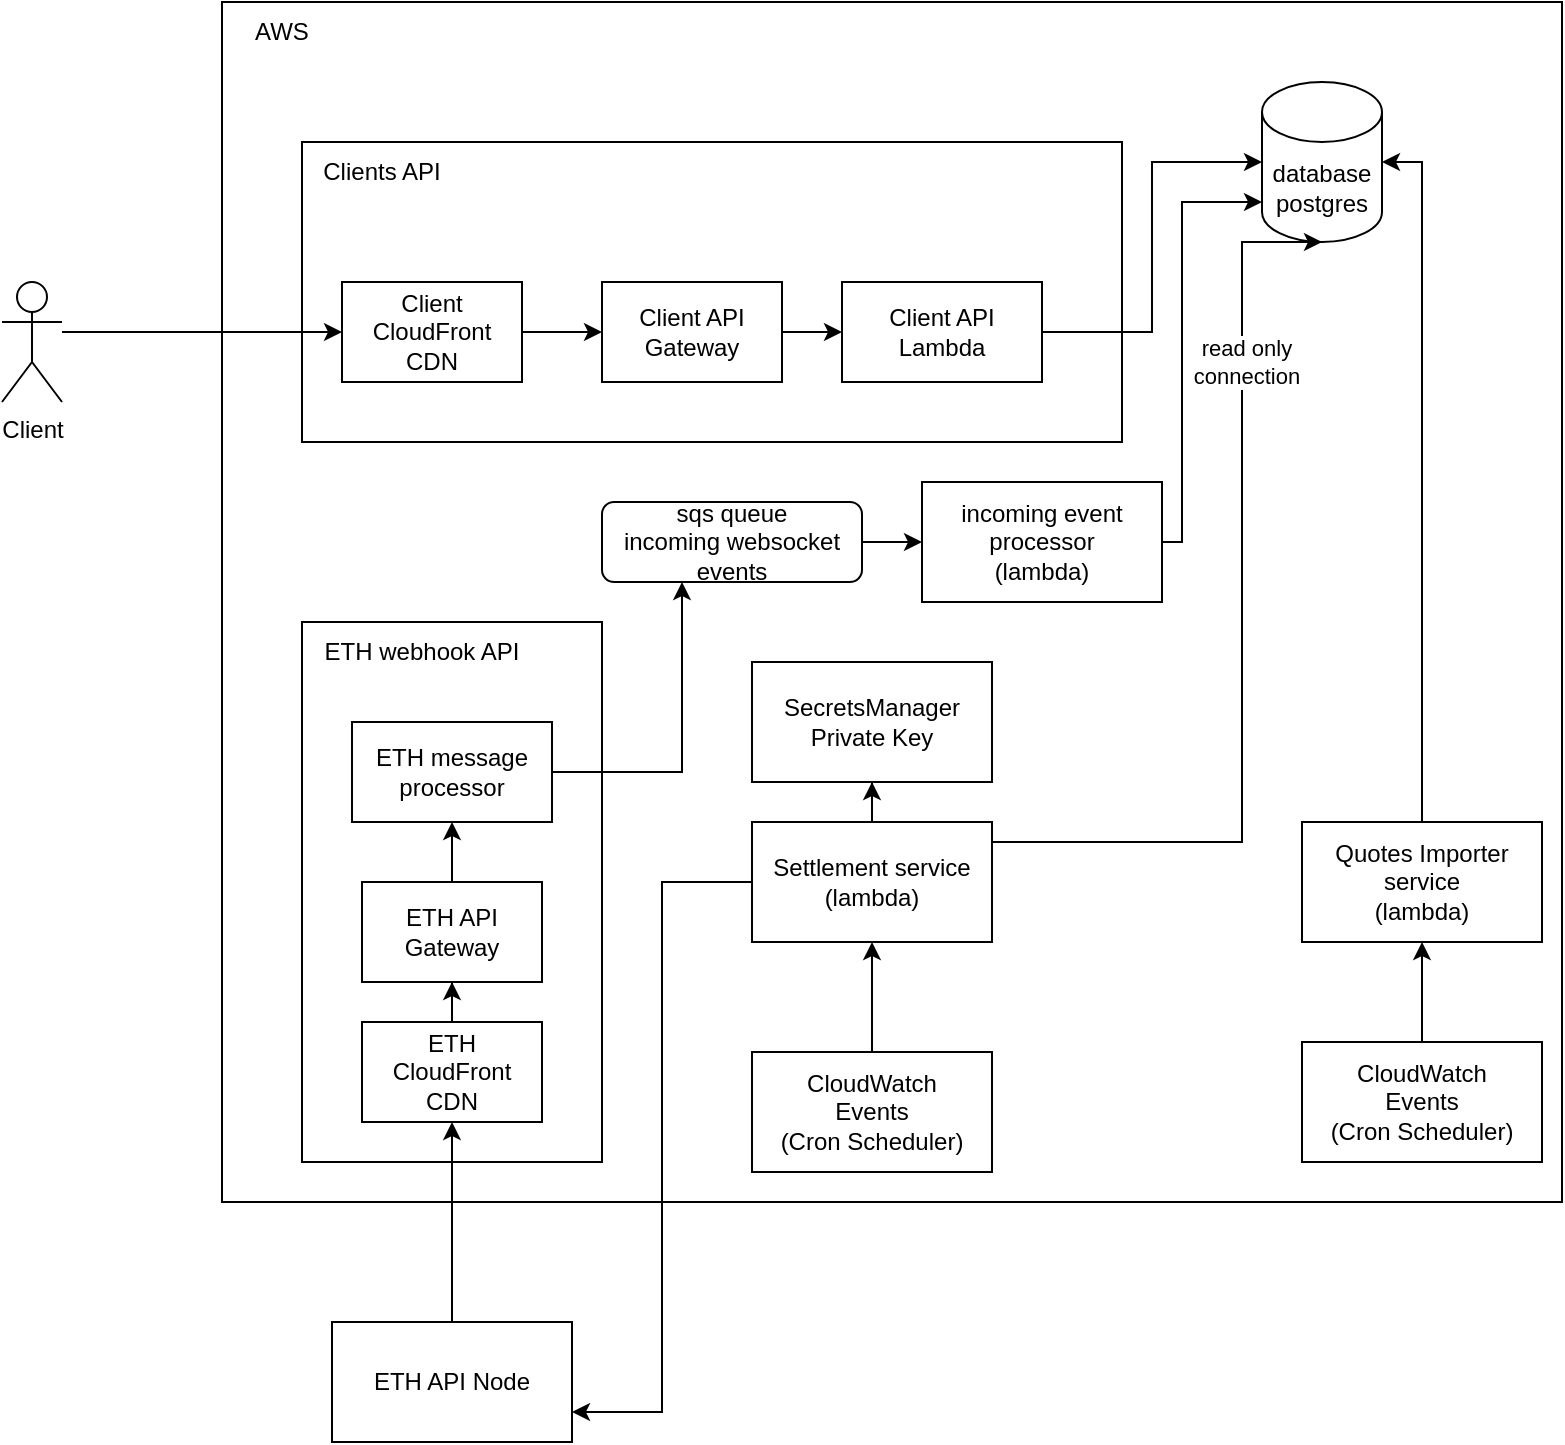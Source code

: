 <mxfile version="24.2.5" type="device">
  <diagram name="Page-1" id="Xclev3Vc8BKju70ivG9t">
    <mxGraphModel dx="1026" dy="661" grid="1" gridSize="10" guides="1" tooltips="1" connect="1" arrows="1" fold="1" page="1" pageScale="1" pageWidth="827" pageHeight="1169" math="0" shadow="0">
      <root>
        <mxCell id="0" />
        <mxCell id="1" parent="0" />
        <mxCell id="z2ZUILwfD_N-E89_oX5O-1" value="Client" style="shape=umlActor;verticalLabelPosition=bottom;verticalAlign=top;html=1;outlineConnect=0;" parent="1" vertex="1">
          <mxGeometry x="50" y="200" width="30" height="60" as="geometry" />
        </mxCell>
        <mxCell id="z2ZUILwfD_N-E89_oX5O-2" value="ETH API Node" style="rounded=0;whiteSpace=wrap;html=1;" parent="1" vertex="1">
          <mxGeometry x="215" y="720" width="120" height="60" as="geometry" />
        </mxCell>
        <mxCell id="z2ZUILwfD_N-E89_oX5O-3" value="" style="rounded=0;whiteSpace=wrap;html=1;" parent="1" vertex="1">
          <mxGeometry x="160" y="60" width="670" height="600" as="geometry" />
        </mxCell>
        <mxCell id="z2ZUILwfD_N-E89_oX5O-4" value="AWS" style="text;html=1;strokeColor=none;fillColor=none;align=center;verticalAlign=middle;whiteSpace=wrap;rounded=0;" parent="1" vertex="1">
          <mxGeometry x="160" y="60" width="60" height="30" as="geometry" />
        </mxCell>
        <mxCell id="z2ZUILwfD_N-E89_oX5O-5" value="" style="rounded=0;whiteSpace=wrap;html=1;" parent="1" vertex="1">
          <mxGeometry x="200" y="130" width="410" height="150" as="geometry" />
        </mxCell>
        <mxCell id="z2ZUILwfD_N-E89_oX5O-6" value="Clients API" style="text;html=1;strokeColor=none;fillColor=none;align=center;verticalAlign=middle;whiteSpace=wrap;rounded=0;" parent="1" vertex="1">
          <mxGeometry x="200" y="130" width="80" height="30" as="geometry" />
        </mxCell>
        <mxCell id="z2ZUILwfD_N-E89_oX5O-7" style="edgeStyle=orthogonalEdgeStyle;rounded=0;orthogonalLoop=1;jettySize=auto;html=1;entryX=0;entryY=0.5;entryDx=0;entryDy=0;" parent="1" source="z2ZUILwfD_N-E89_oX5O-8" target="z2ZUILwfD_N-E89_oX5O-10" edge="1">
          <mxGeometry relative="1" as="geometry" />
        </mxCell>
        <mxCell id="z2ZUILwfD_N-E89_oX5O-8" value="Client CloudFront&lt;br&gt;CDN" style="rounded=0;whiteSpace=wrap;html=1;" parent="1" vertex="1">
          <mxGeometry x="220" y="200" width="90" height="50" as="geometry" />
        </mxCell>
        <mxCell id="z2ZUILwfD_N-E89_oX5O-9" style="edgeStyle=orthogonalEdgeStyle;rounded=0;orthogonalLoop=1;jettySize=auto;html=1;entryX=0;entryY=0.5;entryDx=0;entryDy=0;" parent="1" source="z2ZUILwfD_N-E89_oX5O-10" target="z2ZUILwfD_N-E89_oX5O-12" edge="1">
          <mxGeometry relative="1" as="geometry" />
        </mxCell>
        <mxCell id="z2ZUILwfD_N-E89_oX5O-10" value="Client API Gateway" style="rounded=0;whiteSpace=wrap;html=1;" parent="1" vertex="1">
          <mxGeometry x="350" y="200" width="90" height="50" as="geometry" />
        </mxCell>
        <mxCell id="z2ZUILwfD_N-E89_oX5O-11" style="edgeStyle=orthogonalEdgeStyle;rounded=0;orthogonalLoop=1;jettySize=auto;html=1;entryX=0;entryY=0.5;entryDx=0;entryDy=0;entryPerimeter=0;" parent="1" source="z2ZUILwfD_N-E89_oX5O-12" target="z2ZUILwfD_N-E89_oX5O-13" edge="1">
          <mxGeometry relative="1" as="geometry" />
        </mxCell>
        <mxCell id="z2ZUILwfD_N-E89_oX5O-12" value="Client API Lambda" style="rounded=0;whiteSpace=wrap;html=1;" parent="1" vertex="1">
          <mxGeometry x="470" y="200" width="100" height="50" as="geometry" />
        </mxCell>
        <mxCell id="z2ZUILwfD_N-E89_oX5O-13" value="database postgres" style="shape=cylinder3;whiteSpace=wrap;html=1;boundedLbl=1;backgroundOutline=1;size=15;" parent="1" vertex="1">
          <mxGeometry x="680" y="100" width="60" height="80" as="geometry" />
        </mxCell>
        <mxCell id="z2ZUILwfD_N-E89_oX5O-14" value="SecretsManager&lt;br&gt;Private Key" style="rounded=0;whiteSpace=wrap;html=1;" parent="1" vertex="1">
          <mxGeometry x="425" y="390" width="120" height="60" as="geometry" />
        </mxCell>
        <mxCell id="z2ZUILwfD_N-E89_oX5O-15" style="edgeStyle=orthogonalEdgeStyle;rounded=0;orthogonalLoop=1;jettySize=auto;html=1;entryX=0;entryY=0.5;entryDx=0;entryDy=0;" parent="1" source="z2ZUILwfD_N-E89_oX5O-16" target="z2ZUILwfD_N-E89_oX5O-18" edge="1">
          <mxGeometry relative="1" as="geometry" />
        </mxCell>
        <mxCell id="z2ZUILwfD_N-E89_oX5O-16" value="sqs queue&lt;br&gt;incoming websocket events" style="rounded=1;whiteSpace=wrap;html=1;" parent="1" vertex="1">
          <mxGeometry x="350" y="310" width="130" height="40" as="geometry" />
        </mxCell>
        <mxCell id="z2ZUILwfD_N-E89_oX5O-17" style="edgeStyle=orthogonalEdgeStyle;rounded=0;orthogonalLoop=1;jettySize=auto;html=1;" parent="1" source="z2ZUILwfD_N-E89_oX5O-18" edge="1">
          <mxGeometry relative="1" as="geometry">
            <mxPoint x="680" y="160" as="targetPoint" />
            <Array as="points">
              <mxPoint x="640" y="330" />
              <mxPoint x="640" y="160" />
            </Array>
          </mxGeometry>
        </mxCell>
        <mxCell id="z2ZUILwfD_N-E89_oX5O-18" value="incoming event processor&lt;br&gt;(lambda)" style="rounded=0;whiteSpace=wrap;html=1;" parent="1" vertex="1">
          <mxGeometry x="510" y="300" width="120" height="60" as="geometry" />
        </mxCell>
        <mxCell id="T8e16C7G7NyW4xaiN_fA-3" style="edgeStyle=orthogonalEdgeStyle;rounded=0;orthogonalLoop=1;jettySize=auto;html=1;exitX=0.5;exitY=0;exitDx=0;exitDy=0;entryX=0.5;entryY=1;entryDx=0;entryDy=0;" edge="1" parent="1" source="z2ZUILwfD_N-E89_oX5O-20" target="z2ZUILwfD_N-E89_oX5O-25">
          <mxGeometry relative="1" as="geometry" />
        </mxCell>
        <mxCell id="z2ZUILwfD_N-E89_oX5O-20" value="CloudWatch&lt;br&gt;Events&lt;br&gt;(Cron Scheduler)" style="rounded=0;whiteSpace=wrap;html=1;" parent="1" vertex="1">
          <mxGeometry x="425" y="585" width="120" height="60" as="geometry" />
        </mxCell>
        <mxCell id="z2ZUILwfD_N-E89_oX5O-21" style="edgeStyle=orthogonalEdgeStyle;rounded=0;orthogonalLoop=1;jettySize=auto;html=1;entryX=1;entryY=0.75;entryDx=0;entryDy=0;" parent="1" source="z2ZUILwfD_N-E89_oX5O-25" target="z2ZUILwfD_N-E89_oX5O-2" edge="1">
          <mxGeometry relative="1" as="geometry" />
        </mxCell>
        <mxCell id="z2ZUILwfD_N-E89_oX5O-22" style="edgeStyle=orthogonalEdgeStyle;rounded=0;orthogonalLoop=1;jettySize=auto;html=1;entryX=0.5;entryY=1;entryDx=0;entryDy=0;" parent="1" source="z2ZUILwfD_N-E89_oX5O-25" target="z2ZUILwfD_N-E89_oX5O-14" edge="1">
          <mxGeometry relative="1" as="geometry" />
        </mxCell>
        <mxCell id="z2ZUILwfD_N-E89_oX5O-23" style="edgeStyle=orthogonalEdgeStyle;rounded=0;orthogonalLoop=1;jettySize=auto;html=1;entryX=0.5;entryY=1;entryDx=0;entryDy=0;entryPerimeter=0;" parent="1" source="z2ZUILwfD_N-E89_oX5O-25" target="z2ZUILwfD_N-E89_oX5O-13" edge="1">
          <mxGeometry relative="1" as="geometry">
            <Array as="points">
              <mxPoint x="670" y="480" />
              <mxPoint x="670" y="180" />
            </Array>
          </mxGeometry>
        </mxCell>
        <mxCell id="z2ZUILwfD_N-E89_oX5O-24" value="read only &lt;br&gt;connection" style="edgeLabel;html=1;align=center;verticalAlign=middle;resizable=0;points=[];" parent="z2ZUILwfD_N-E89_oX5O-23" vertex="1" connectable="0">
          <mxGeometry x="0.57" y="-2" relative="1" as="geometry">
            <mxPoint as="offset" />
          </mxGeometry>
        </mxCell>
        <mxCell id="z2ZUILwfD_N-E89_oX5O-25" value="Settlement service&lt;br&gt;(lambda)" style="rounded=0;whiteSpace=wrap;html=1;" parent="1" vertex="1">
          <mxGeometry x="425" y="470" width="120" height="60" as="geometry" />
        </mxCell>
        <mxCell id="z2ZUILwfD_N-E89_oX5O-26" style="edgeStyle=orthogonalEdgeStyle;rounded=0;orthogonalLoop=1;jettySize=auto;html=1;entryX=0;entryY=0.5;entryDx=0;entryDy=0;" parent="1" source="z2ZUILwfD_N-E89_oX5O-1" target="z2ZUILwfD_N-E89_oX5O-8" edge="1">
          <mxGeometry relative="1" as="geometry">
            <Array as="points">
              <mxPoint x="110" y="225" />
              <mxPoint x="110" y="225" />
            </Array>
          </mxGeometry>
        </mxCell>
        <mxCell id="z2ZUILwfD_N-E89_oX5O-27" value="" style="rounded=0;whiteSpace=wrap;html=1;" parent="1" vertex="1">
          <mxGeometry x="200" y="370" width="150" height="270" as="geometry" />
        </mxCell>
        <mxCell id="z2ZUILwfD_N-E89_oX5O-28" value="ETH webhook API" style="text;html=1;strokeColor=none;fillColor=none;align=center;verticalAlign=middle;whiteSpace=wrap;rounded=0;" parent="1" vertex="1">
          <mxGeometry x="200" y="370" width="120" height="30" as="geometry" />
        </mxCell>
        <mxCell id="z2ZUILwfD_N-E89_oX5O-29" style="edgeStyle=orthogonalEdgeStyle;rounded=0;orthogonalLoop=1;jettySize=auto;html=1;entryX=0.5;entryY=1;entryDx=0;entryDy=0;" parent="1" source="z2ZUILwfD_N-E89_oX5O-30" target="z2ZUILwfD_N-E89_oX5O-32" edge="1">
          <mxGeometry relative="1" as="geometry" />
        </mxCell>
        <mxCell id="z2ZUILwfD_N-E89_oX5O-30" value="ETH&lt;br&gt;CloudFront&lt;br&gt;CDN" style="rounded=0;whiteSpace=wrap;html=1;" parent="1" vertex="1">
          <mxGeometry x="230" y="570" width="90" height="50" as="geometry" />
        </mxCell>
        <mxCell id="z2ZUILwfD_N-E89_oX5O-31" style="edgeStyle=orthogonalEdgeStyle;rounded=0;orthogonalLoop=1;jettySize=auto;html=1;entryX=0.5;entryY=1;entryDx=0;entryDy=0;" parent="1" source="z2ZUILwfD_N-E89_oX5O-32" target="z2ZUILwfD_N-E89_oX5O-34" edge="1">
          <mxGeometry relative="1" as="geometry" />
        </mxCell>
        <mxCell id="z2ZUILwfD_N-E89_oX5O-32" value="ETH API Gateway" style="rounded=0;whiteSpace=wrap;html=1;" parent="1" vertex="1">
          <mxGeometry x="230" y="500" width="90" height="50" as="geometry" />
        </mxCell>
        <mxCell id="z2ZUILwfD_N-E89_oX5O-33" style="edgeStyle=orthogonalEdgeStyle;rounded=0;orthogonalLoop=1;jettySize=auto;html=1;" parent="1" source="z2ZUILwfD_N-E89_oX5O-34" edge="1">
          <mxGeometry relative="1" as="geometry">
            <mxPoint x="390" y="350" as="targetPoint" />
            <Array as="points">
              <mxPoint x="390" y="445" />
              <mxPoint x="390" y="350" />
            </Array>
          </mxGeometry>
        </mxCell>
        <mxCell id="z2ZUILwfD_N-E89_oX5O-34" value="ETH message processor" style="rounded=0;whiteSpace=wrap;html=1;" parent="1" vertex="1">
          <mxGeometry x="225" y="420" width="100" height="50" as="geometry" />
        </mxCell>
        <mxCell id="z2ZUILwfD_N-E89_oX5O-35" style="edgeStyle=orthogonalEdgeStyle;rounded=0;orthogonalLoop=1;jettySize=auto;html=1;entryX=0.5;entryY=1;entryDx=0;entryDy=0;" parent="1" source="z2ZUILwfD_N-E89_oX5O-2" target="z2ZUILwfD_N-E89_oX5O-30" edge="1">
          <mxGeometry relative="1" as="geometry" />
        </mxCell>
        <mxCell id="z2ZUILwfD_N-E89_oX5O-36" value="Quotes Importer service&lt;br&gt;(lambda)" style="rounded=0;whiteSpace=wrap;html=1;" parent="1" vertex="1">
          <mxGeometry x="700" y="470" width="120" height="60" as="geometry" />
        </mxCell>
        <mxCell id="z2ZUILwfD_N-E89_oX5O-38" style="edgeStyle=orthogonalEdgeStyle;rounded=0;orthogonalLoop=1;jettySize=auto;html=1;exitX=0.5;exitY=0;exitDx=0;exitDy=0;entryX=1;entryY=0.5;entryDx=0;entryDy=0;entryPerimeter=0;" parent="1" source="z2ZUILwfD_N-E89_oX5O-36" target="z2ZUILwfD_N-E89_oX5O-13" edge="1">
          <mxGeometry relative="1" as="geometry" />
        </mxCell>
        <mxCell id="T8e16C7G7NyW4xaiN_fA-2" style="edgeStyle=orthogonalEdgeStyle;rounded=0;orthogonalLoop=1;jettySize=auto;html=1;exitX=0.5;exitY=0;exitDx=0;exitDy=0;entryX=0.5;entryY=1;entryDx=0;entryDy=0;" edge="1" parent="1" source="T8e16C7G7NyW4xaiN_fA-1" target="z2ZUILwfD_N-E89_oX5O-36">
          <mxGeometry relative="1" as="geometry" />
        </mxCell>
        <mxCell id="T8e16C7G7NyW4xaiN_fA-1" value="CloudWatch&lt;br&gt;Events&lt;br&gt;(Cron Scheduler)" style="rounded=0;whiteSpace=wrap;html=1;" vertex="1" parent="1">
          <mxGeometry x="700" y="580" width="120" height="60" as="geometry" />
        </mxCell>
      </root>
    </mxGraphModel>
  </diagram>
</mxfile>
